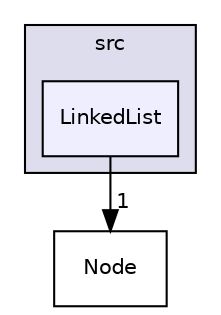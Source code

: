 digraph "src/LinkedList" {
  compound=true
  node [ fontsize="10", fontname="Helvetica"];
  edge [ labelfontsize="10", labelfontname="Helvetica"];
  subgraph clusterdir_68267d1309a1af8e8297ef4c3efbcdba {
    graph [ bgcolor="#ddddee", pencolor="black", label="src" fontname="Helvetica", fontsize="10", URL="dir_68267d1309a1af8e8297ef4c3efbcdba.html"]
  dir_65b8d0b6e0e29b5eee9690bc1b0d6223 [shape=box, label="LinkedList", style="filled", fillcolor="#eeeeff", pencolor="black", URL="dir_65b8d0b6e0e29b5eee9690bc1b0d6223.html"];
  }
  dir_b58074d1ab8f1cdb408f4e393650beb8 [shape=box label="Node" URL="dir_b58074d1ab8f1cdb408f4e393650beb8.html"];
  dir_65b8d0b6e0e29b5eee9690bc1b0d6223->dir_b58074d1ab8f1cdb408f4e393650beb8 [headlabel="1", labeldistance=1.5 headhref="dir_000002_000003.html"];
}
